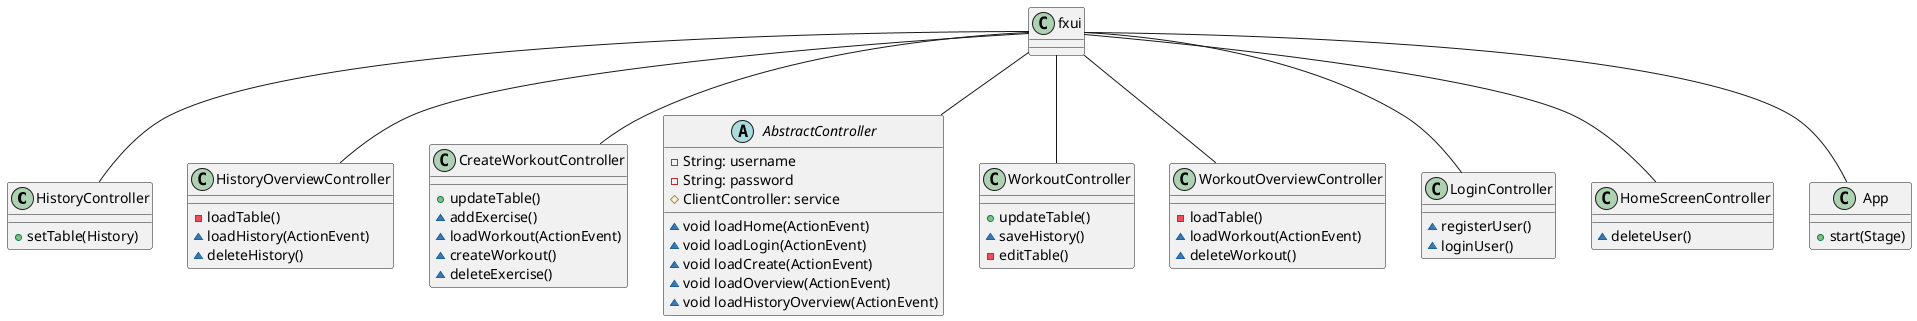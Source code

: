 @startuml Fxui Diagram
scale 1

class HistoryController {
  +setTable(History)
}

class HistoryOverviewController {
  -loadTable()
  ~loadHistory(ActionEvent)
  ~deleteHistory()
}

class CreateWorkoutController {
  +updateTable()
  ~addExercise()
  ~loadWorkout(ActionEvent)
  ~createWorkout()
  ~deleteExercise()
}

abstract class AbstractController {
  - String: username
  - String: password
  # ClientController: service 

  ~void loadHome(ActionEvent)
  ~void loadLogin(ActionEvent)
  ~void loadCreate(ActionEvent)
  ~void loadOverview(ActionEvent)
  ~void loadHistoryOverview(ActionEvent)
}

class WorkoutController {
  +updateTable()
  ~saveHistory()
  -editTable()
}

class WorkoutOverviewController {
  -loadTable()
  ~loadWorkout(ActionEvent)
  ~deleteWorkout()
}

class LoginController {
  ~registerUser()
  ~loginUser()
}

class HomeScreenController {
  ~deleteUser()
}

class App {
  +start(Stage)
}

fxui -- HistoryOverviewController
fxui -- HistoryController
fxui -- WorkoutOverviewController
fxui -- WorkoutController
fxui -- CreateWorkoutController
fxui -- LoginController
fxui -- HomeScreenController
fxui -- AbstractController
fxui -- App

@enduml